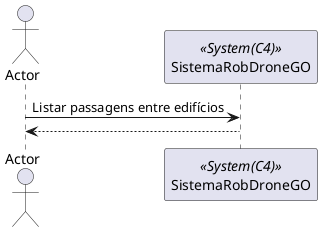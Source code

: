@startuml vp1
actor Actor as actor
participant SistemaRobDroneGO as srdg <<System(C4)>>
actor -> srdg: Listar passagens entre edifícios
srdg --> actor
@enduml